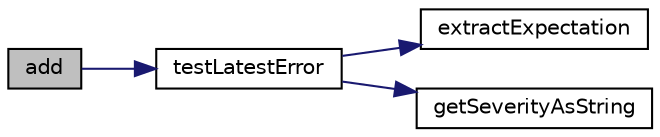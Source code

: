digraph "add"
{
  edge [fontname="Helvetica",fontsize="10",labelfontname="Helvetica",labelfontsize="10"];
  node [fontname="Helvetica",fontsize="10",shape=record];
  rankdir="LR";
  Node1 [label="add",height=0.2,width=0.4,color="black", fillcolor="grey75", style="filled" fontcolor="black"];
  Node1 -> Node2 [color="midnightblue",fontsize="10",style="solid",fontname="Helvetica"];
  Node2 [label="testLatestError",height=0.2,width=0.4,color="black", fillcolor="white", style="filled",URL="$class_simple_error_queue.html#a74a3c33945968d994b0a2e542dc4b337"];
  Node2 -> Node3 [color="midnightblue",fontsize="10",style="solid",fontname="Helvetica"];
  Node3 [label="extractExpectation",height=0.2,width=0.4,color="black", fillcolor="white", style="filled",URL="$class_simple_error_queue.html#a9d7417d7941b8dade810dbb29100a948"];
  Node2 -> Node4 [color="midnightblue",fontsize="10",style="solid",fontname="Helvetica"];
  Node4 [label="getSeverityAsString",height=0.2,width=0.4,color="black", fillcolor="white", style="filled",URL="$class_simple_error_queue.html#ad16e01b0f6330274eee550ab93268afe"];
}
